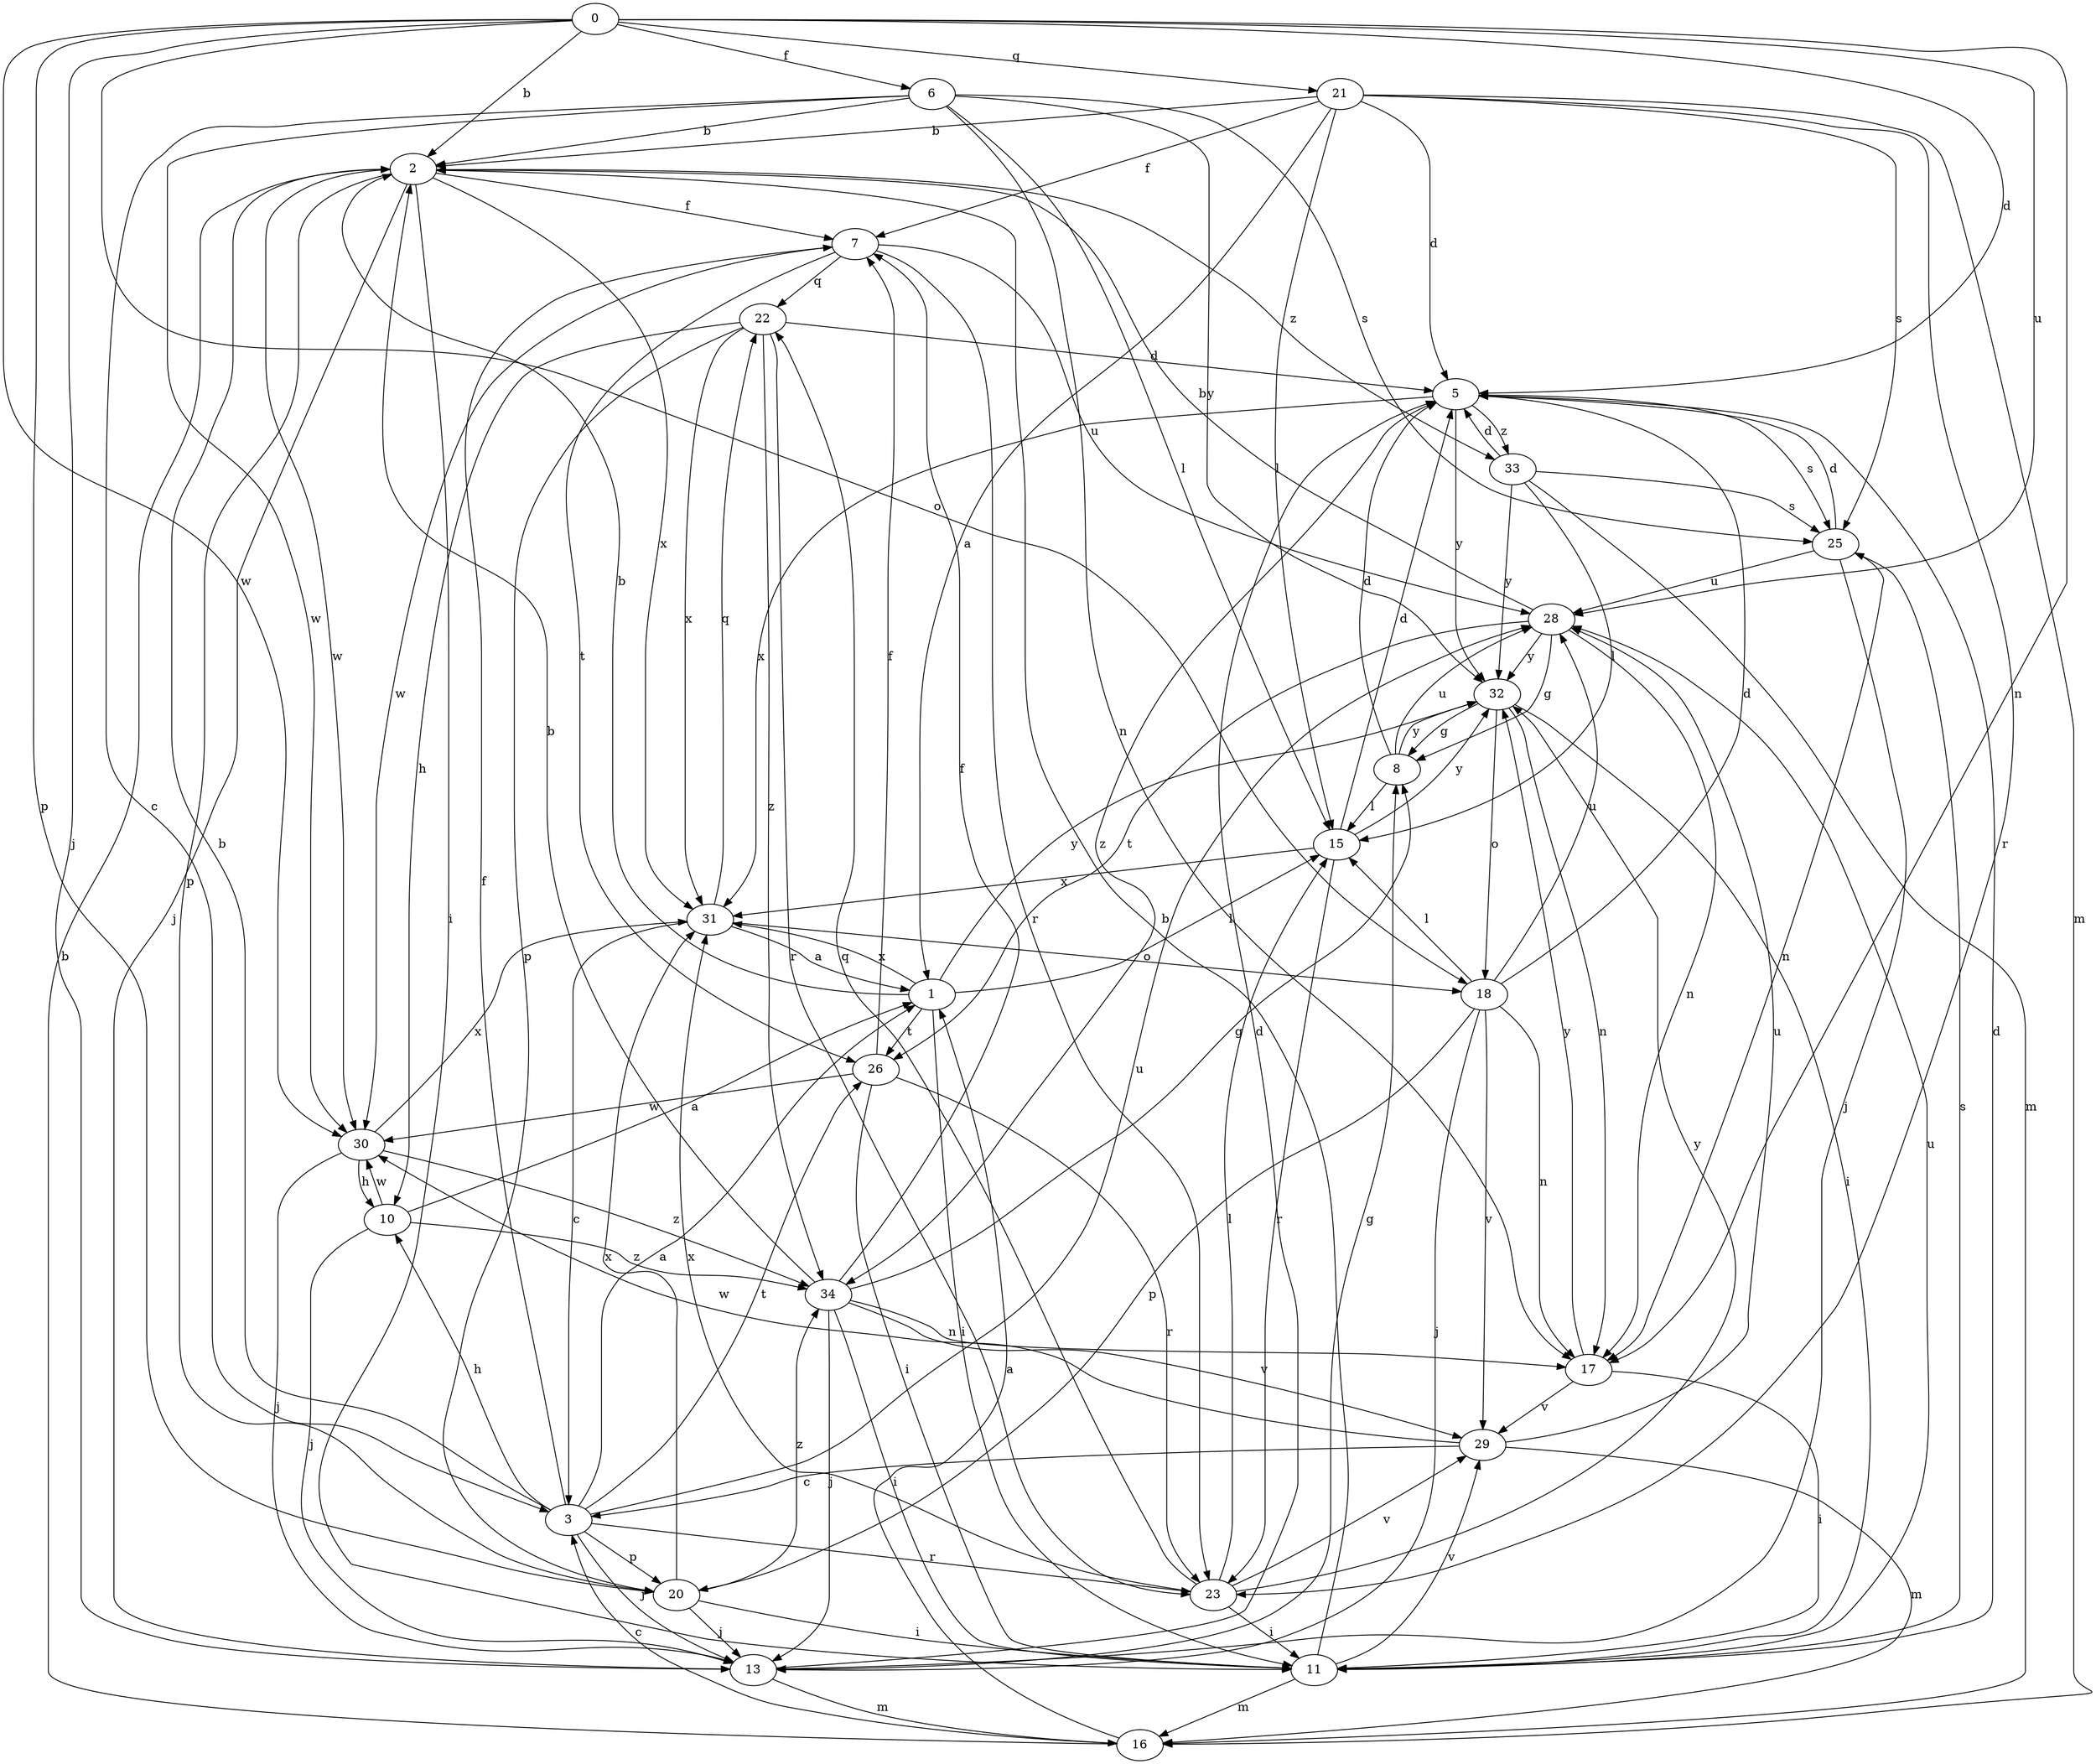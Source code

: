 strict digraph  {
0;
1;
2;
3;
5;
6;
7;
8;
10;
11;
13;
15;
16;
17;
18;
20;
21;
22;
23;
25;
26;
28;
29;
30;
31;
32;
33;
34;
0 -> 2  [label=b];
0 -> 5  [label=d];
0 -> 6  [label=f];
0 -> 13  [label=j];
0 -> 17  [label=n];
0 -> 18  [label=o];
0 -> 20  [label=p];
0 -> 21  [label=q];
0 -> 28  [label=u];
0 -> 30  [label=w];
1 -> 2  [label=b];
1 -> 11  [label=i];
1 -> 15  [label=l];
1 -> 26  [label=t];
1 -> 31  [label=x];
1 -> 32  [label=y];
2 -> 7  [label=f];
2 -> 11  [label=i];
2 -> 13  [label=j];
2 -> 20  [label=p];
2 -> 30  [label=w];
2 -> 31  [label=x];
2 -> 33  [label=z];
3 -> 1  [label=a];
3 -> 2  [label=b];
3 -> 7  [label=f];
3 -> 10  [label=h];
3 -> 13  [label=j];
3 -> 20  [label=p];
3 -> 23  [label=r];
3 -> 26  [label=t];
3 -> 28  [label=u];
5 -> 25  [label=s];
5 -> 31  [label=x];
5 -> 32  [label=y];
5 -> 33  [label=z];
5 -> 34  [label=z];
6 -> 2  [label=b];
6 -> 3  [label=c];
6 -> 15  [label=l];
6 -> 17  [label=n];
6 -> 25  [label=s];
6 -> 30  [label=w];
6 -> 32  [label=y];
7 -> 22  [label=q];
7 -> 23  [label=r];
7 -> 26  [label=t];
7 -> 28  [label=u];
7 -> 30  [label=w];
8 -> 5  [label=d];
8 -> 15  [label=l];
8 -> 28  [label=u];
8 -> 32  [label=y];
10 -> 1  [label=a];
10 -> 13  [label=j];
10 -> 30  [label=w];
10 -> 34  [label=z];
11 -> 2  [label=b];
11 -> 5  [label=d];
11 -> 16  [label=m];
11 -> 25  [label=s];
11 -> 28  [label=u];
11 -> 29  [label=v];
13 -> 5  [label=d];
13 -> 8  [label=g];
13 -> 16  [label=m];
15 -> 5  [label=d];
15 -> 23  [label=r];
15 -> 31  [label=x];
15 -> 32  [label=y];
16 -> 1  [label=a];
16 -> 2  [label=b];
16 -> 3  [label=c];
17 -> 11  [label=i];
17 -> 29  [label=v];
17 -> 32  [label=y];
18 -> 5  [label=d];
18 -> 13  [label=j];
18 -> 15  [label=l];
18 -> 17  [label=n];
18 -> 20  [label=p];
18 -> 28  [label=u];
18 -> 29  [label=v];
20 -> 11  [label=i];
20 -> 13  [label=j];
20 -> 31  [label=x];
20 -> 34  [label=z];
21 -> 1  [label=a];
21 -> 2  [label=b];
21 -> 5  [label=d];
21 -> 7  [label=f];
21 -> 15  [label=l];
21 -> 16  [label=m];
21 -> 23  [label=r];
21 -> 25  [label=s];
22 -> 5  [label=d];
22 -> 10  [label=h];
22 -> 20  [label=p];
22 -> 23  [label=r];
22 -> 31  [label=x];
22 -> 34  [label=z];
23 -> 11  [label=i];
23 -> 15  [label=l];
23 -> 22  [label=q];
23 -> 29  [label=v];
23 -> 31  [label=x];
23 -> 32  [label=y];
25 -> 5  [label=d];
25 -> 13  [label=j];
25 -> 17  [label=n];
25 -> 28  [label=u];
26 -> 7  [label=f];
26 -> 11  [label=i];
26 -> 23  [label=r];
26 -> 30  [label=w];
28 -> 2  [label=b];
28 -> 8  [label=g];
28 -> 17  [label=n];
28 -> 26  [label=t];
28 -> 32  [label=y];
29 -> 3  [label=c];
29 -> 16  [label=m];
29 -> 28  [label=u];
29 -> 30  [label=w];
30 -> 10  [label=h];
30 -> 13  [label=j];
30 -> 31  [label=x];
30 -> 34  [label=z];
31 -> 1  [label=a];
31 -> 3  [label=c];
31 -> 18  [label=o];
31 -> 22  [label=q];
32 -> 8  [label=g];
32 -> 11  [label=i];
32 -> 17  [label=n];
32 -> 18  [label=o];
33 -> 5  [label=d];
33 -> 15  [label=l];
33 -> 16  [label=m];
33 -> 25  [label=s];
33 -> 32  [label=y];
34 -> 2  [label=b];
34 -> 7  [label=f];
34 -> 8  [label=g];
34 -> 11  [label=i];
34 -> 13  [label=j];
34 -> 17  [label=n];
34 -> 29  [label=v];
}
